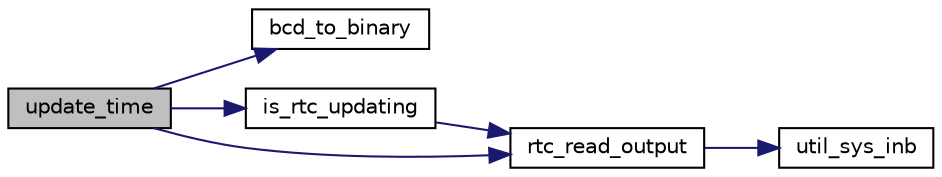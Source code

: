 digraph "update_time"
{
 // LATEX_PDF_SIZE
  edge [fontname="Helvetica",fontsize="10",labelfontname="Helvetica",labelfontsize="10"];
  node [fontname="Helvetica",fontsize="10",shape=record];
  rankdir="LR";
  Node1 [label="update_time",height=0.2,width=0.4,color="black", fillcolor="grey75", style="filled", fontcolor="black",tooltip="Updates de RTC with the current time. The time_info struct is updated with the current time."];
  Node1 -> Node2 [color="midnightblue",fontsize="10",style="solid",fontname="Helvetica"];
  Node2 [label="bcd_to_binary",height=0.2,width=0.4,color="black", fillcolor="white", style="filled",URL="$rtc_8c.html#ac0ff03e92507402be4d3a2b2416a86cb",tooltip="Converts a BCD number to binary."];
  Node1 -> Node3 [color="midnightblue",fontsize="10",style="solid",fontname="Helvetica"];
  Node3 [label="is_rtc_updating",height=0.2,width=0.4,color="black", fillcolor="white", style="filled",URL="$rtc_8c.html#af094cb0c2bdfce604764ad8fe8764d6f",tooltip="Checks if the RTC is updating."];
  Node3 -> Node4 [color="midnightblue",fontsize="10",style="solid",fontname="Helvetica"];
  Node4 [label="rtc_read_output",height=0.2,width=0.4,color="black", fillcolor="white", style="filled",URL="$rtc_8c.html#a3e32c0dba9d7ff02d8181a59b6531929",tooltip="Reads the output of the RTC."];
  Node4 -> Node5 [color="midnightblue",fontsize="10",style="solid",fontname="Helvetica"];
  Node5 [label="util_sys_inb",height=0.2,width=0.4,color="black", fillcolor="white", style="filled",URL="$utils_8c.html#a79a031a8611f5b2d6afa4158e92b0fb4",tooltip=" "];
  Node1 -> Node4 [color="midnightblue",fontsize="10",style="solid",fontname="Helvetica"];
}
